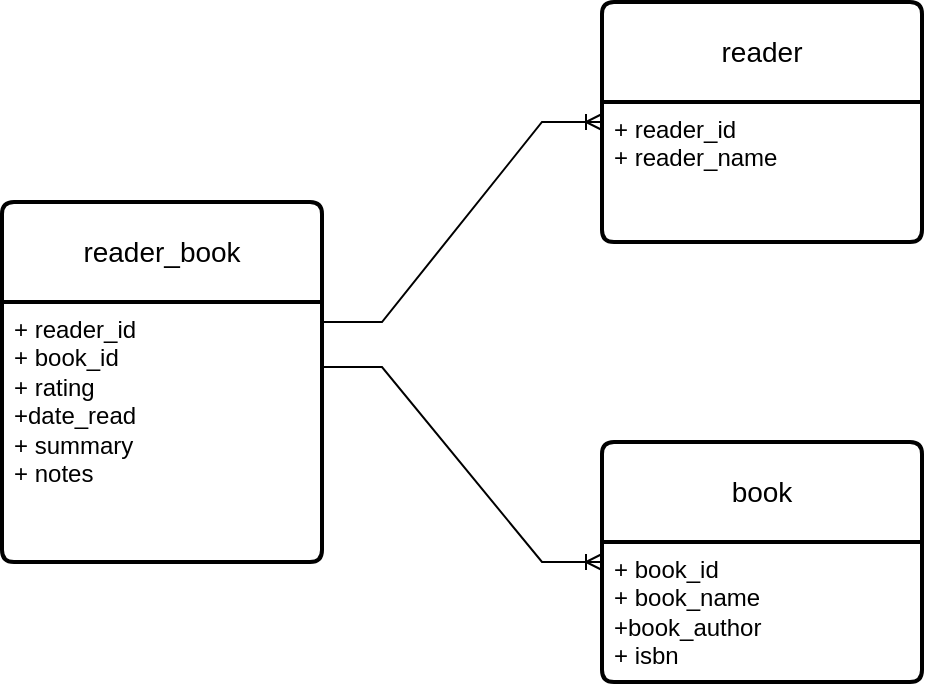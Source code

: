 <mxfile version="23.0.2" type="device">
  <diagram name="Page-1" id="cdwKG416mQBGwe3FAL6P">
    <mxGraphModel dx="1050" dy="522" grid="1" gridSize="10" guides="1" tooltips="1" connect="1" arrows="1" fold="1" page="1" pageScale="1" pageWidth="850" pageHeight="1100" math="0" shadow="0">
      <root>
        <mxCell id="0" />
        <mxCell id="1" parent="0" />
        <mxCell id="cPpp3dZU9xvRmmlzPsaU-1" value="book" style="swimlane;childLayout=stackLayout;horizontal=1;startSize=50;horizontalStack=0;rounded=1;fontSize=14;fontStyle=0;strokeWidth=2;resizeParent=0;resizeLast=1;shadow=0;dashed=0;align=center;arcSize=4;whiteSpace=wrap;html=1;" parent="1" vertex="1">
          <mxGeometry x="450" y="290" width="160" height="120" as="geometry" />
        </mxCell>
        <mxCell id="cPpp3dZU9xvRmmlzPsaU-2" value="+ book_id&lt;br&gt;+ book_name&lt;br&gt;+book_author&lt;br&gt;+ isbn&amp;nbsp;" style="align=left;strokeColor=none;fillColor=none;spacingLeft=4;fontSize=12;verticalAlign=top;resizable=0;rotatable=0;part=1;html=1;" parent="cPpp3dZU9xvRmmlzPsaU-1" vertex="1">
          <mxGeometry y="50" width="160" height="70" as="geometry" />
        </mxCell>
        <mxCell id="cPpp3dZU9xvRmmlzPsaU-3" value="reader" style="swimlane;childLayout=stackLayout;horizontal=1;startSize=50;horizontalStack=0;rounded=1;fontSize=14;fontStyle=0;strokeWidth=2;resizeParent=0;resizeLast=1;shadow=0;dashed=0;align=center;arcSize=4;whiteSpace=wrap;html=1;" parent="1" vertex="1">
          <mxGeometry x="450" y="70" width="160" height="120" as="geometry" />
        </mxCell>
        <mxCell id="cPpp3dZU9xvRmmlzPsaU-4" value="+ reader_id&lt;br&gt;+ reader_name" style="align=left;strokeColor=none;fillColor=none;spacingLeft=4;fontSize=12;verticalAlign=top;resizable=0;rotatable=0;part=1;html=1;" parent="cPpp3dZU9xvRmmlzPsaU-3" vertex="1">
          <mxGeometry y="50" width="160" height="70" as="geometry" />
        </mxCell>
        <mxCell id="cPpp3dZU9xvRmmlzPsaU-5" value="reader_book" style="swimlane;childLayout=stackLayout;horizontal=1;startSize=50;horizontalStack=0;rounded=1;fontSize=14;fontStyle=0;strokeWidth=2;resizeParent=0;resizeLast=1;shadow=0;dashed=0;align=center;arcSize=4;whiteSpace=wrap;html=1;" parent="1" vertex="1">
          <mxGeometry x="150" y="170" width="160" height="180" as="geometry">
            <mxRectangle x="150" y="170" width="120" height="50" as="alternateBounds" />
          </mxGeometry>
        </mxCell>
        <mxCell id="cPpp3dZU9xvRmmlzPsaU-6" value="+ reader_id&lt;br&gt;+ book_id&lt;br&gt;+ rating&lt;br&gt;+date_read&lt;br&gt;+ summary&lt;br&gt;+ notes" style="align=left;strokeColor=none;fillColor=none;spacingLeft=4;fontSize=12;verticalAlign=top;resizable=0;rotatable=0;part=1;html=1;" parent="cPpp3dZU9xvRmmlzPsaU-5" vertex="1">
          <mxGeometry y="50" width="160" height="130" as="geometry" />
        </mxCell>
        <mxCell id="cPpp3dZU9xvRmmlzPsaU-11" value="" style="edgeStyle=entityRelationEdgeStyle;fontSize=12;html=1;endArrow=ERoneToMany;rounded=0;entryX=0;entryY=0.5;entryDx=0;entryDy=0;" parent="1" target="cPpp3dZU9xvRmmlzPsaU-3" edge="1">
          <mxGeometry width="100" height="100" relative="1" as="geometry">
            <mxPoint x="310" y="230" as="sourcePoint" />
            <mxPoint x="425" y="130" as="targetPoint" />
          </mxGeometry>
        </mxCell>
        <mxCell id="cPpp3dZU9xvRmmlzPsaU-12" value="" style="edgeStyle=entityRelationEdgeStyle;fontSize=12;html=1;endArrow=ERoneToMany;rounded=0;exitX=1;exitY=0.25;exitDx=0;exitDy=0;entryX=0;entryY=0.5;entryDx=0;entryDy=0;" parent="1" source="cPpp3dZU9xvRmmlzPsaU-6" target="cPpp3dZU9xvRmmlzPsaU-1" edge="1">
          <mxGeometry width="100" height="100" relative="1" as="geometry">
            <mxPoint x="370" y="320" as="sourcePoint" />
            <mxPoint x="470" y="220" as="targetPoint" />
          </mxGeometry>
        </mxCell>
      </root>
    </mxGraphModel>
  </diagram>
</mxfile>
